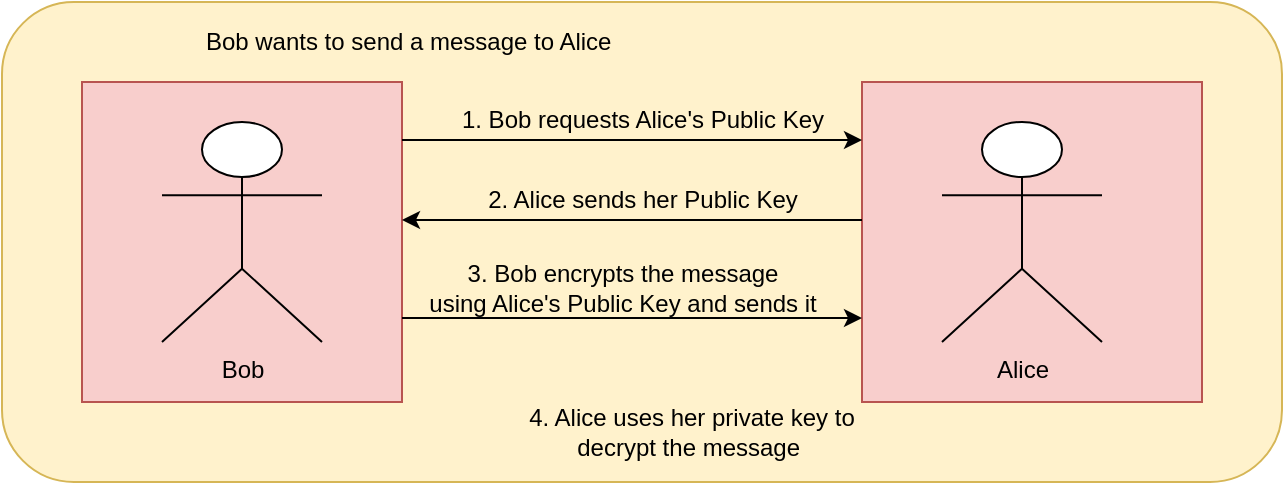 <mxfile version="17.4.0" type="device" pages="3"><diagram id="lZGr--8sLIOcLW9rXSWU" name="assym"><mxGraphModel dx="757" dy="384" grid="1" gridSize="10" guides="1" tooltips="1" connect="1" arrows="1" fold="1" page="1" pageScale="1" pageWidth="827" pageHeight="1169" math="0" shadow="0"><root><mxCell id="0"/><mxCell id="1" parent="0"/><mxCell id="cahYwEsR0j9yI1Vreyx_-27" value="" style="rounded=1;whiteSpace=wrap;html=1;fillColor=#fff2cc;strokeColor=#d6b656;" vertex="1" parent="1"><mxGeometry x="40" y="40" width="640" height="240" as="geometry"/></mxCell><mxCell id="cahYwEsR0j9yI1Vreyx_-15" value="" style="rounded=0;whiteSpace=wrap;html=1;rotation=-90;fillColor=#f8cecc;strokeColor=#b85450;" vertex="1" parent="1"><mxGeometry x="475" y="75" width="160" height="170" as="geometry"/></mxCell><mxCell id="cahYwEsR0j9yI1Vreyx_-14" value="" style="rounded=0;whiteSpace=wrap;html=1;rotation=-90;fillColor=#f8cecc;strokeColor=#b85450;" vertex="1" parent="1"><mxGeometry x="80" y="80" width="160" height="160" as="geometry"/></mxCell><mxCell id="cahYwEsR0j9yI1Vreyx_-5" value="Bob" style="shape=umlActor;verticalLabelPosition=bottom;verticalAlign=top;html=1;outlineConnect=0;" vertex="1" parent="1"><mxGeometry x="120" y="100" width="80" height="110" as="geometry"/></mxCell><mxCell id="cahYwEsR0j9yI1Vreyx_-12" value="Alice" style="shape=umlActor;verticalLabelPosition=bottom;verticalAlign=top;html=1;outlineConnect=0;" vertex="1" parent="1"><mxGeometry x="510" y="100" width="80" height="110" as="geometry"/></mxCell><mxCell id="cahYwEsR0j9yI1Vreyx_-16" value="" style="endArrow=classic;html=1;rounded=0;entryX=0.75;entryY=0;entryDx=0;entryDy=0;" edge="1" parent="1"><mxGeometry width="50" height="50" relative="1" as="geometry"><mxPoint x="240" y="109" as="sourcePoint"/><mxPoint x="470" y="109" as="targetPoint"/></mxGeometry></mxCell><mxCell id="cahYwEsR0j9yI1Vreyx_-17" value="" style="endArrow=classic;html=1;rounded=0;entryX=0.5;entryY=1;entryDx=0;entryDy=0;exitX=0.5;exitY=0;exitDx=0;exitDy=0;" edge="1" parent="1"><mxGeometry width="50" height="50" relative="1" as="geometry"><mxPoint x="470" y="149" as="sourcePoint"/><mxPoint x="240" y="149" as="targetPoint"/></mxGeometry></mxCell><mxCell id="cahYwEsR0j9yI1Vreyx_-18" value="" style="endArrow=classic;html=1;rounded=0;entryX=0.25;entryY=0;entryDx=0;entryDy=0;" edge="1" parent="1"><mxGeometry width="50" height="50" relative="1" as="geometry"><mxPoint x="240" y="198" as="sourcePoint"/><mxPoint x="470" y="198" as="targetPoint"/></mxGeometry></mxCell><mxCell id="cahYwEsR0j9yI1Vreyx_-19" value="1. Bob requests Alice's Public Key" style="text;html=1;align=center;verticalAlign=middle;resizable=0;points=[];autosize=1;strokeColor=none;fillColor=none;" vertex="1" parent="1"><mxGeometry x="260" y="89" width="200" height="20" as="geometry"/></mxCell><mxCell id="cahYwEsR0j9yI1Vreyx_-20" value="2. Alice sends her Public Key" style="text;html=1;align=center;verticalAlign=middle;resizable=0;points=[];autosize=1;strokeColor=none;fillColor=none;" vertex="1" parent="1"><mxGeometry x="275" y="129" width="170" height="20" as="geometry"/></mxCell><mxCell id="cahYwEsR0j9yI1Vreyx_-21" value="3. Bob encrypts the message &lt;br&gt;using Alice's Public Key and sends it" style="text;html=1;align=center;verticalAlign=middle;resizable=0;points=[];autosize=1;strokeColor=none;fillColor=none;" vertex="1" parent="1"><mxGeometry x="245" y="168" width="210" height="30" as="geometry"/></mxCell><mxCell id="cahYwEsR0j9yI1Vreyx_-23" value="4. Alice uses her private key to decrypt the message&amp;nbsp;" style="text;html=1;strokeColor=none;fillColor=none;align=center;verticalAlign=middle;whiteSpace=wrap;rounded=0;" vertex="1" parent="1"><mxGeometry x="290" y="240" width="190" height="30" as="geometry"/></mxCell><mxCell id="cahYwEsR0j9yI1Vreyx_-26" value="Bob wants to send a message to Alice&amp;nbsp;" style="text;html=1;strokeColor=none;fillColor=none;align=center;verticalAlign=middle;whiteSpace=wrap;rounded=0;" vertex="1" parent="1"><mxGeometry x="140" y="45" width="210" height="30" as="geometry"/></mxCell></root></mxGraphModel></diagram><diagram id="6jvbTYv4W1JL2dqpaFte" name="pki"><mxGraphModel dx="823" dy="1586" grid="1" gridSize="10" guides="1" tooltips="1" connect="1" arrows="1" fold="1" page="1" pageScale="1" pageWidth="827" pageHeight="1169" math="0" shadow="0"><root><mxCell id="0"/><mxCell id="1" parent="0"/><mxCell id="wiKKOjp4V5hGE0qM5H7v-2" value="" style="rounded=0;whiteSpace=wrap;html=1;rotation=-90;fillColor=#f8cecc;strokeColor=#b85450;" vertex="1" parent="1"><mxGeometry x="475" y="75" width="160" height="170" as="geometry"/></mxCell><mxCell id="wiKKOjp4V5hGE0qM5H7v-3" value="" style="rounded=0;whiteSpace=wrap;html=1;rotation=-90;fillColor=#f8cecc;strokeColor=#b85450;" vertex="1" parent="1"><mxGeometry x="80" y="80" width="160" height="160" as="geometry"/></mxCell><mxCell id="wiKKOjp4V5hGE0qM5H7v-4" value="Bob" style="shape=umlActor;verticalLabelPosition=bottom;verticalAlign=top;html=1;outlineConnect=0;" vertex="1" parent="1"><mxGeometry x="120" y="100" width="80" height="110" as="geometry"/></mxCell><mxCell id="wiKKOjp4V5hGE0qM5H7v-5" value="Alice" style="shape=umlActor;verticalLabelPosition=bottom;verticalAlign=top;html=1;outlineConnect=0;" vertex="1" parent="1"><mxGeometry x="510" y="100" width="80" height="110" as="geometry"/></mxCell><mxCell id="wiKKOjp4V5hGE0qM5H7v-14" value="" style="rounded=0;whiteSpace=wrap;html=1;rotation=-90;fillColor=#f8cecc;strokeColor=#b85450;" vertex="1" parent="1"><mxGeometry x="290" y="-160" width="160" height="160" as="geometry"/></mxCell><mxCell id="XWaKWXg2DbJkxwX5Qxq8-1" value="CA" style="text;html=1;strokeColor=none;fillColor=none;align=center;verticalAlign=middle;whiteSpace=wrap;rounded=0;" vertex="1" parent="1"><mxGeometry x="340" y="-95" width="60" height="30" as="geometry"/></mxCell><mxCell id="XWaKWXg2DbJkxwX5Qxq8-2" value="" style="endArrow=classic;html=1;rounded=0;entryX=0.5;entryY=0;entryDx=0;entryDy=0;" edge="1" parent="1" target="wiKKOjp4V5hGE0qM5H7v-14"><mxGeometry width="50" height="50" relative="1" as="geometry"><mxPoint x="161" y="80" as="sourcePoint"/><mxPoint x="280" y="-80" as="targetPoint"/></mxGeometry></mxCell><mxCell id="gLdLz2M4hqFcE91Nhy_7-1" value="Bob wants to send a message to Alice&amp;nbsp;" style="text;html=1;strokeColor=none;fillColor=none;align=center;verticalAlign=middle;whiteSpace=wrap;rounded=0;" vertex="1" parent="1"><mxGeometry x="30" y="245" width="210" height="30" as="geometry"/></mxCell><mxCell id="zrMQo7aL6Bh-ibFLldeT-1" value="1. Bob requests Alice's Public Key" style="text;html=1;align=center;verticalAlign=middle;resizable=0;points=[];autosize=1;strokeColor=none;fillColor=none;rotation=-45;" vertex="1" parent="1"><mxGeometry x="100" y="-30" width="200" height="20" as="geometry"/></mxCell></root></mxGraphModel></diagram><diagram id="VKTr_XL2VDbFhoW_0w7D" name="Page-3"><mxGraphModel dx="2282" dy="738" grid="1" gridSize="10" guides="1" tooltips="1" connect="1" arrows="1" fold="1" page="1" pageScale="1" pageWidth="827" pageHeight="1169" math="0" shadow="0"><root><mxCell id="0"/><mxCell id="1" parent="0"/><mxCell id="bD0Ldwavzr0Q3s5DXpUB-4" value="" style="group" vertex="1" connectable="0" parent="1"><mxGeometry x="-10" y="160" width="1020" height="320" as="geometry"/></mxCell><mxCell id="3wCE7wWaysmFcDNzBiK4-1" value="" style="rounded=1;whiteSpace=wrap;html=1;fillColor=#fff2cc;strokeColor=#d6b656;" vertex="1" parent="bD0Ldwavzr0Q3s5DXpUB-4"><mxGeometry x="-20" y="-120" width="920" height="370" as="geometry"/></mxCell><mxCell id="bD0Ldwavzr0Q3s5DXpUB-1" value="" style="rounded=0;whiteSpace=wrap;html=1;rotation=-90;fillColor=#f8cecc;strokeColor=#b85450;" vertex="1" parent="bD0Ldwavzr0Q3s5DXpUB-4"><mxGeometry x="50" width="160" height="160" as="geometry"/></mxCell><mxCell id="bD0Ldwavzr0Q3s5DXpUB-2" value="Bob" style="shape=umlActor;verticalLabelPosition=bottom;verticalAlign=top;html=1;outlineConnect=0;" vertex="1" parent="bD0Ldwavzr0Q3s5DXpUB-4"><mxGeometry x="90" y="20" width="80" height="110" as="geometry"/></mxCell><mxCell id="bD0Ldwavzr0Q3s5DXpUB-3" value="Bob wants to send a message to Alice&amp;nbsp;" style="text;html=1;strokeColor=none;fillColor=none;align=center;verticalAlign=middle;whiteSpace=wrap;rounded=0;" vertex="1" parent="bD0Ldwavzr0Q3s5DXpUB-4"><mxGeometry y="165" width="210" height="30" as="geometry"/></mxCell><mxCell id="2K6FprLR0PX_cwBv2ACz-1" value="" style="rounded=0;whiteSpace=wrap;html=1;rotation=-90;fillColor=#f8cecc;strokeColor=#b85450;" vertex="1" parent="1"><mxGeometry x="430" y="100" width="160" height="160" as="geometry"/></mxCell><mxCell id="6ckWsJG-Vvq6J4qCXWZt-1" value="" style="rounded=0;whiteSpace=wrap;html=1;rotation=-90;fillColor=#f8cecc;strokeColor=#b85450;" vertex="1" parent="1"><mxGeometry x="667" y="160" width="160" height="170" as="geometry"/></mxCell><mxCell id="6ckWsJG-Vvq6J4qCXWZt-2" value="Alice" style="shape=umlActor;verticalLabelPosition=bottom;verticalAlign=top;html=1;outlineConnect=0;" vertex="1" parent="1"><mxGeometry x="707" y="186" width="80" height="110" as="geometry"/></mxCell><mxCell id="6ckWsJG-Vvq6J4qCXWZt-3" value="CA" style="text;html=1;strokeColor=none;fillColor=none;align=center;verticalAlign=middle;whiteSpace=wrap;rounded=0;" vertex="1" parent="1"><mxGeometry x="480" y="165" width="60" height="30" as="geometry"/></mxCell><mxCell id="-uDufzgTYJ3YVOr0eZnt-1" value="" style="endArrow=classic;html=1;rounded=0;entryX=0.75;entryY=0;entryDx=0;entryDy=0;exitX=0.669;exitY=1;exitDx=0;exitDy=0;exitPerimeter=0;" edge="1" parent="1" source="bD0Ldwavzr0Q3s5DXpUB-1" target="2K6FprLR0PX_cwBv2ACz-1"><mxGeometry width="50" height="50" relative="1" as="geometry"><mxPoint x="200" y="240" as="sourcePoint"/><mxPoint x="430" y="240" as="targetPoint"/></mxGeometry></mxCell><mxCell id="-uDufzgTYJ3YVOr0eZnt-2" value="1. Bob requests Alice's Public Key" style="text;html=1;align=center;verticalAlign=middle;resizable=0;points=[];autosize=1;strokeColor=none;fillColor=none;rotation=-15;" vertex="1" parent="1"><mxGeometry x="200" y="150" width="200" height="20" as="geometry"/></mxCell><mxCell id="-uDufzgTYJ3YVOr0eZnt-3" value="" style="endArrow=classic;html=1;rounded=0;entryX=0.5;entryY=1;entryDx=0;entryDy=0;exitX=0.5;exitY=0;exitDx=0;exitDy=0;" edge="1" parent="1" source="2K6FprLR0PX_cwBv2ACz-1" target="bD0Ldwavzr0Q3s5DXpUB-1"><mxGeometry width="50" height="50" relative="1" as="geometry"><mxPoint x="430" y="200" as="sourcePoint"/><mxPoint x="310" y="250" as="targetPoint"/></mxGeometry></mxCell><mxCell id="-uDufzgTYJ3YVOr0eZnt-4" value="CA sends Alice's certificate to Bob" style="text;html=1;align=center;verticalAlign=middle;resizable=0;points=[];autosize=1;strokeColor=none;fillColor=none;rotation=-15;" vertex="1" parent="1"><mxGeometry x="220" y="220" width="200" height="20" as="geometry"/></mxCell><mxCell id="0BxyT9eWfoFFWAiar62_-1" value="" style="endArrow=classic;html=1;rounded=0;exitX=0.119;exitY=1;exitDx=0;exitDy=0;exitPerimeter=0;" edge="1" parent="1" source="bD0Ldwavzr0Q3s5DXpUB-1"><mxGeometry width="50" height="50" relative="1" as="geometry"><mxPoint x="199" y="310" as="sourcePoint"/><mxPoint x="660" y="300" as="targetPoint"/></mxGeometry></mxCell><mxCell id="0BxyT9eWfoFFWAiar62_-2" value="3. Bob encrypts the message &lt;br&gt;using Alice's Public Key and sends it" style="text;html=1;align=center;verticalAlign=middle;resizable=0;points=[];autosize=1;strokeColor=none;fillColor=none;" vertex="1" parent="1"><mxGeometry x="390" y="270" width="210" height="30" as="geometry"/></mxCell><mxCell id="daIhqJ9mpi_VKbC6pYry-1" value="4. Alice uses her private key to decrypt the message&amp;nbsp;" style="text;html=1;strokeColor=none;fillColor=none;align=center;verticalAlign=middle;whiteSpace=wrap;rounded=0;" vertex="1" parent="1"><mxGeometry x="652" y="336" width="190" height="30" as="geometry"/></mxCell></root></mxGraphModel></diagram></mxfile>